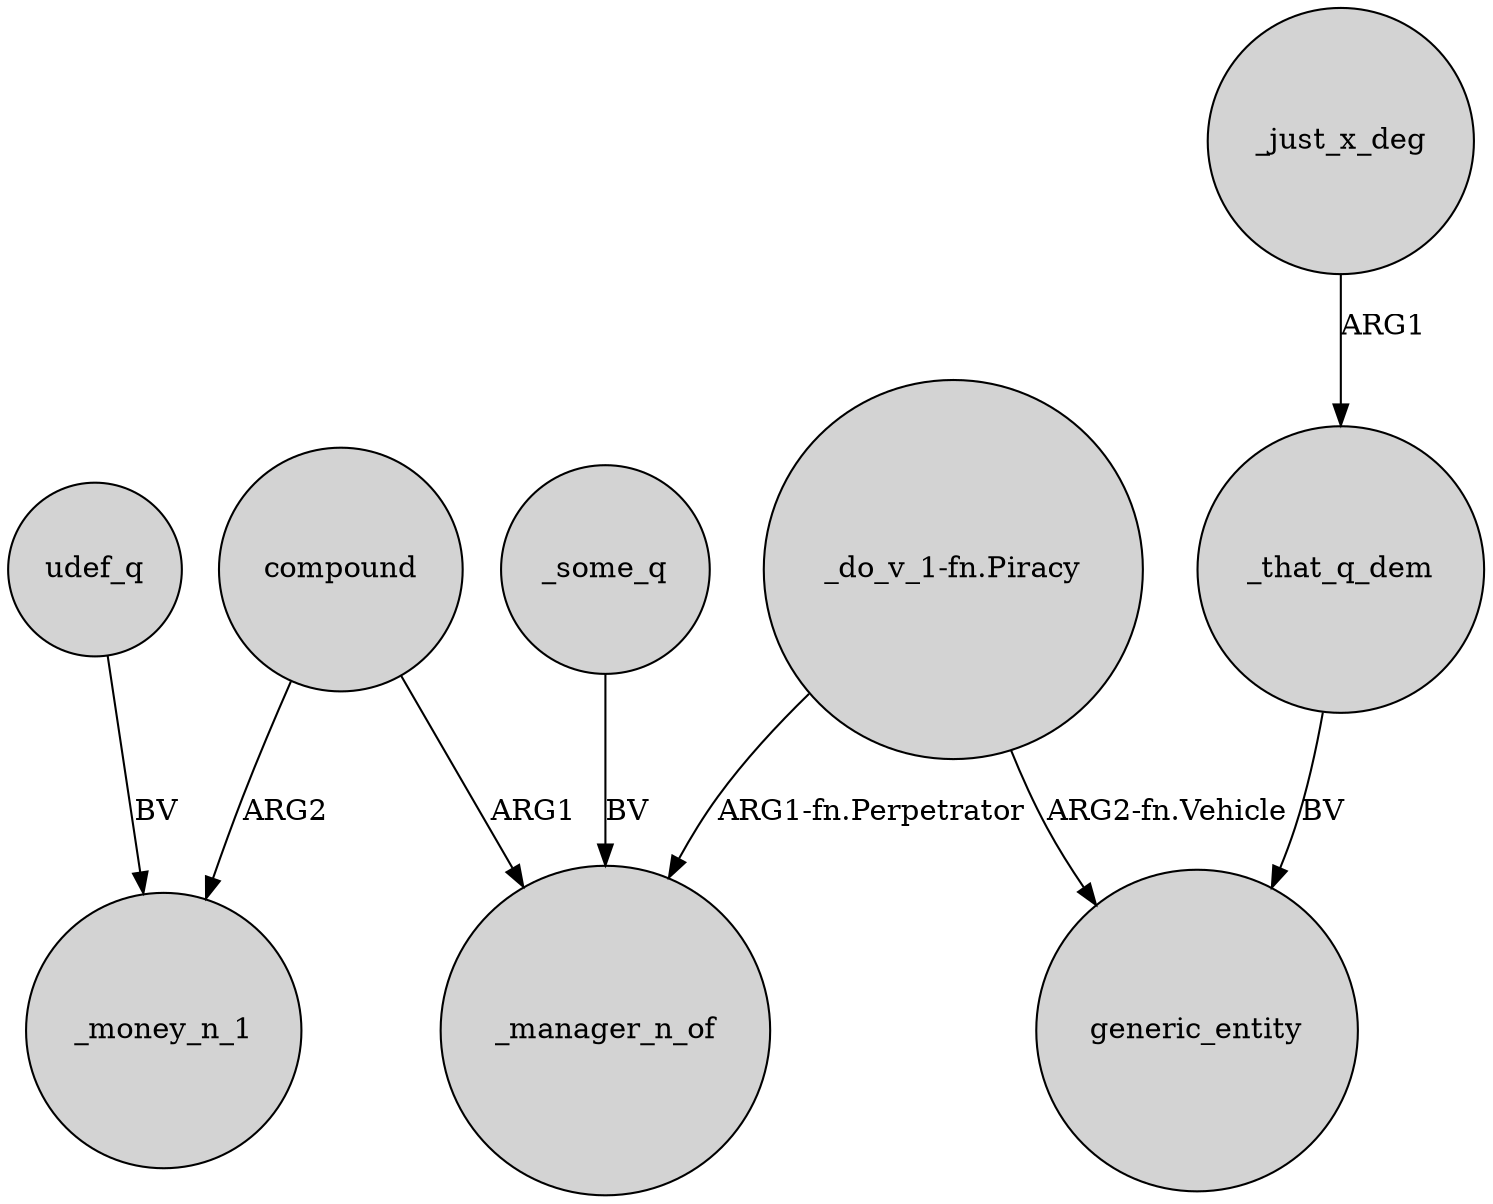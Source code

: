 digraph {
	node [shape=circle style=filled]
	udef_q -> _money_n_1 [label=BV]
	_some_q -> _manager_n_of [label=BV]
	_that_q_dem -> generic_entity [label=BV]
	"_do_v_1-fn.Piracy" -> _manager_n_of [label="ARG1-fn.Perpetrator"]
	compound -> _money_n_1 [label=ARG2]
	compound -> _manager_n_of [label=ARG1]
	_just_x_deg -> _that_q_dem [label=ARG1]
	"_do_v_1-fn.Piracy" -> generic_entity [label="ARG2-fn.Vehicle"]
}
